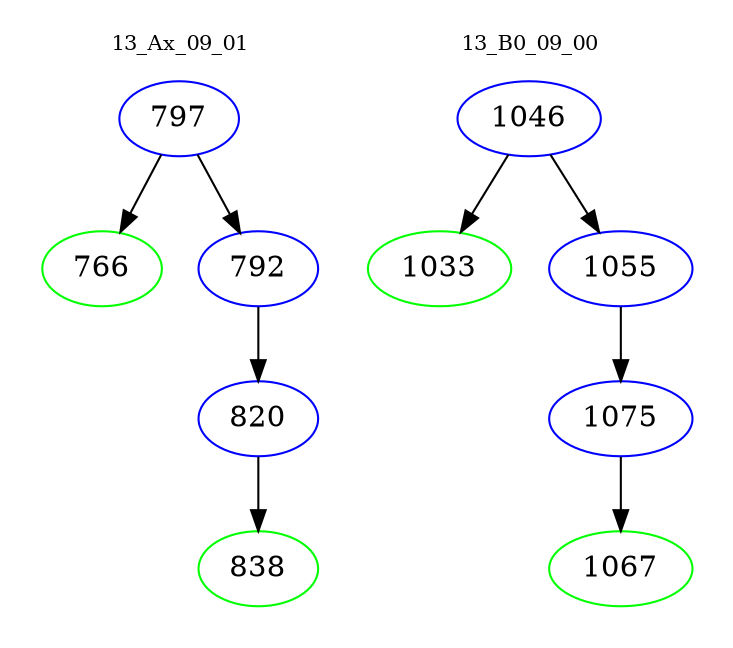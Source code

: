 digraph{
subgraph cluster_0 {
color = white
label = "13_Ax_09_01";
fontsize=10;
T0_797 [label="797", color="blue"]
T0_797 -> T0_766 [color="black"]
T0_766 [label="766", color="green"]
T0_797 -> T0_792 [color="black"]
T0_792 [label="792", color="blue"]
T0_792 -> T0_820 [color="black"]
T0_820 [label="820", color="blue"]
T0_820 -> T0_838 [color="black"]
T0_838 [label="838", color="green"]
}
subgraph cluster_1 {
color = white
label = "13_B0_09_00";
fontsize=10;
T1_1046 [label="1046", color="blue"]
T1_1046 -> T1_1033 [color="black"]
T1_1033 [label="1033", color="green"]
T1_1046 -> T1_1055 [color="black"]
T1_1055 [label="1055", color="blue"]
T1_1055 -> T1_1075 [color="black"]
T1_1075 [label="1075", color="blue"]
T1_1075 -> T1_1067 [color="black"]
T1_1067 [label="1067", color="green"]
}
}
